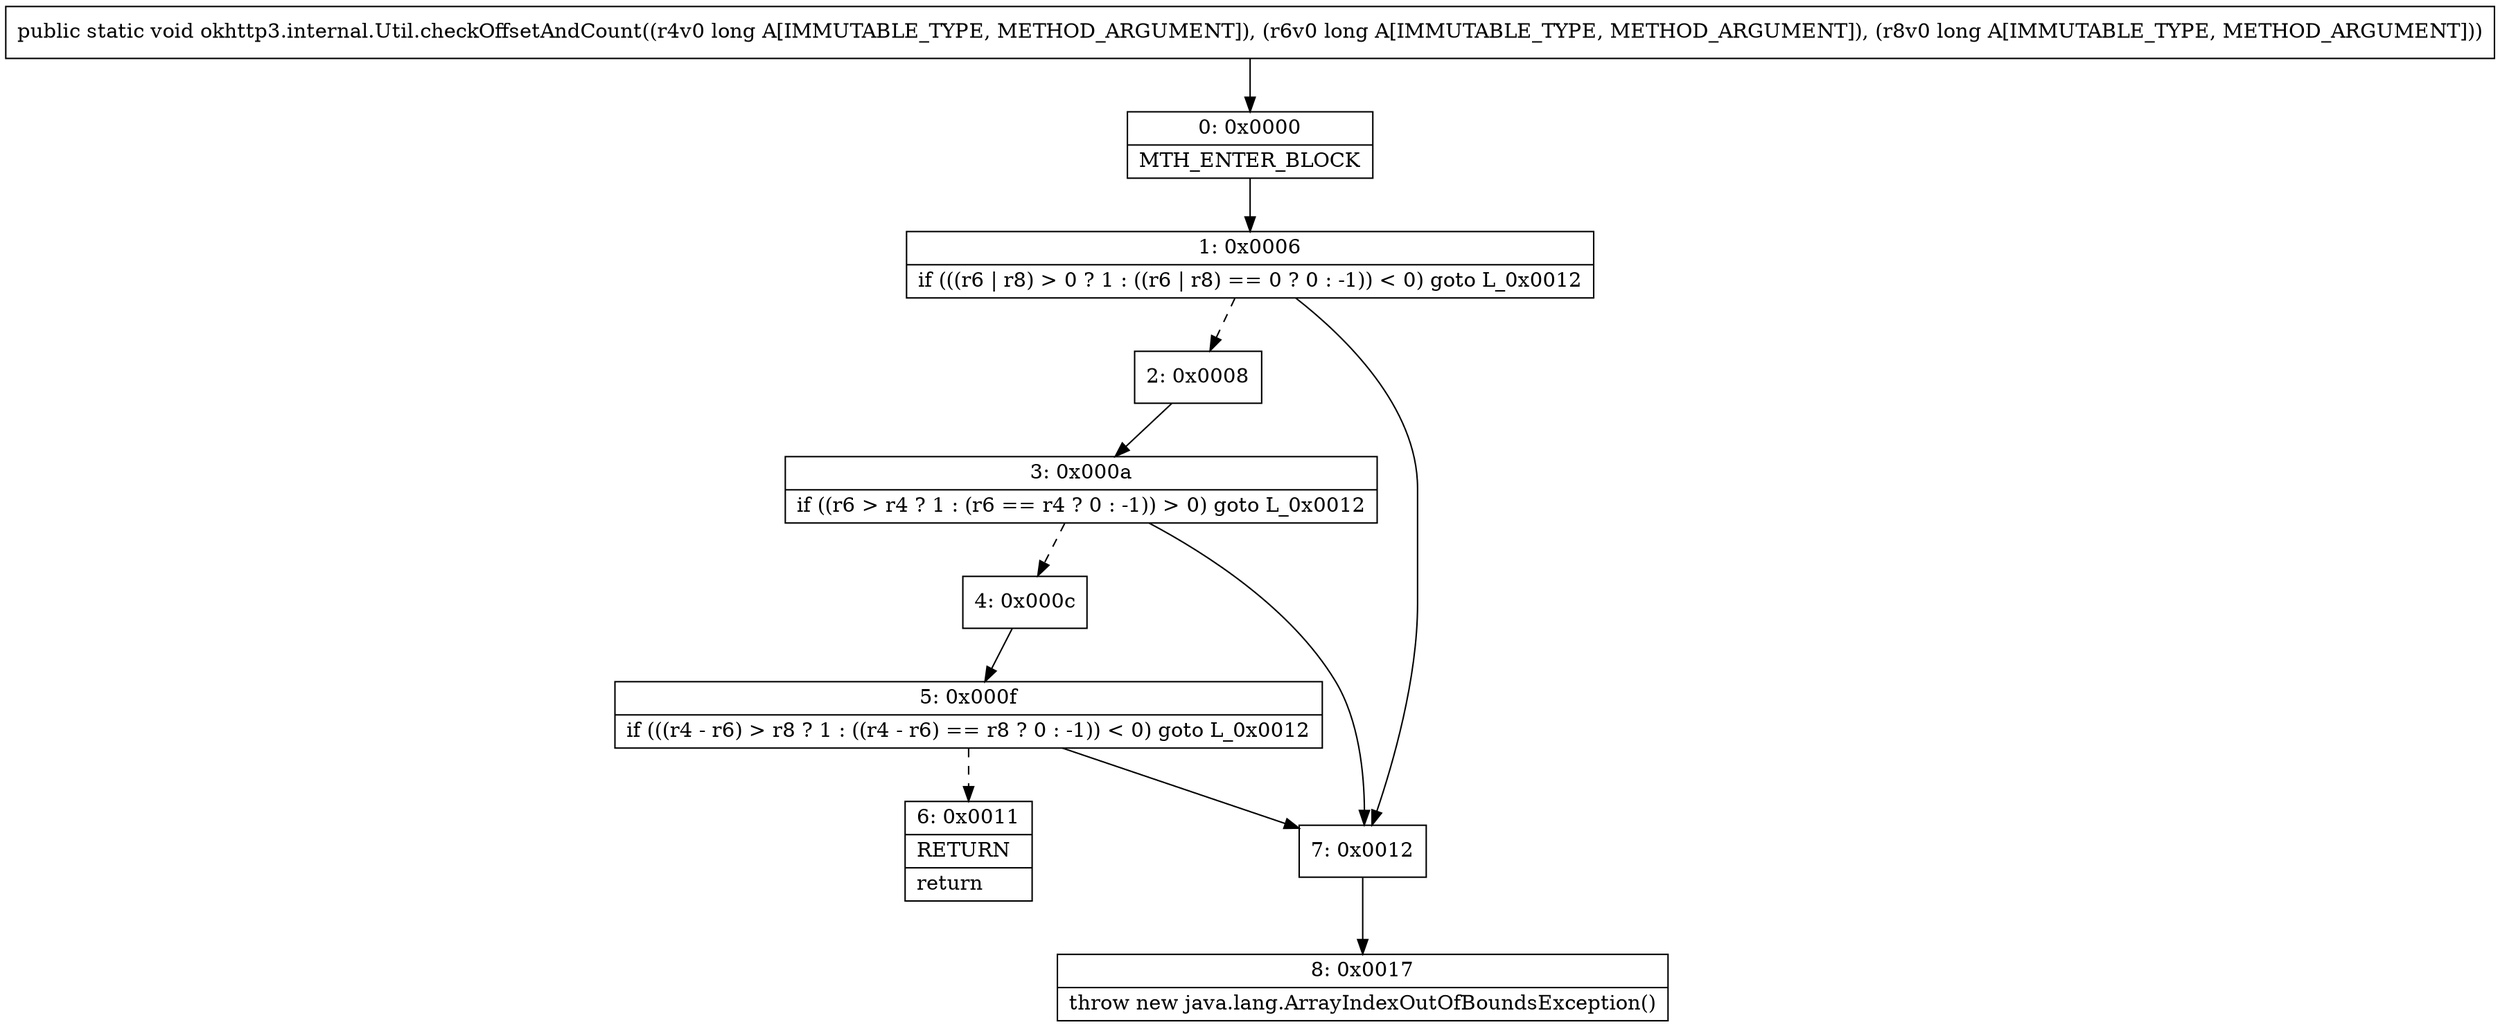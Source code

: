 digraph "CFG forokhttp3.internal.Util.checkOffsetAndCount(JJJ)V" {
Node_0 [shape=record,label="{0\:\ 0x0000|MTH_ENTER_BLOCK\l}"];
Node_1 [shape=record,label="{1\:\ 0x0006|if (((r6 \| r8) \> 0 ? 1 : ((r6 \| r8) == 0 ? 0 : \-1)) \< 0) goto L_0x0012\l}"];
Node_2 [shape=record,label="{2\:\ 0x0008}"];
Node_3 [shape=record,label="{3\:\ 0x000a|if ((r6 \> r4 ? 1 : (r6 == r4 ? 0 : \-1)) \> 0) goto L_0x0012\l}"];
Node_4 [shape=record,label="{4\:\ 0x000c}"];
Node_5 [shape=record,label="{5\:\ 0x000f|if (((r4 \- r6) \> r8 ? 1 : ((r4 \- r6) == r8 ? 0 : \-1)) \< 0) goto L_0x0012\l}"];
Node_6 [shape=record,label="{6\:\ 0x0011|RETURN\l|return\l}"];
Node_7 [shape=record,label="{7\:\ 0x0012}"];
Node_8 [shape=record,label="{8\:\ 0x0017|throw new java.lang.ArrayIndexOutOfBoundsException()\l}"];
MethodNode[shape=record,label="{public static void okhttp3.internal.Util.checkOffsetAndCount((r4v0 long A[IMMUTABLE_TYPE, METHOD_ARGUMENT]), (r6v0 long A[IMMUTABLE_TYPE, METHOD_ARGUMENT]), (r8v0 long A[IMMUTABLE_TYPE, METHOD_ARGUMENT])) }"];
MethodNode -> Node_0;
Node_0 -> Node_1;
Node_1 -> Node_2[style=dashed];
Node_1 -> Node_7;
Node_2 -> Node_3;
Node_3 -> Node_4[style=dashed];
Node_3 -> Node_7;
Node_4 -> Node_5;
Node_5 -> Node_6[style=dashed];
Node_5 -> Node_7;
Node_7 -> Node_8;
}

